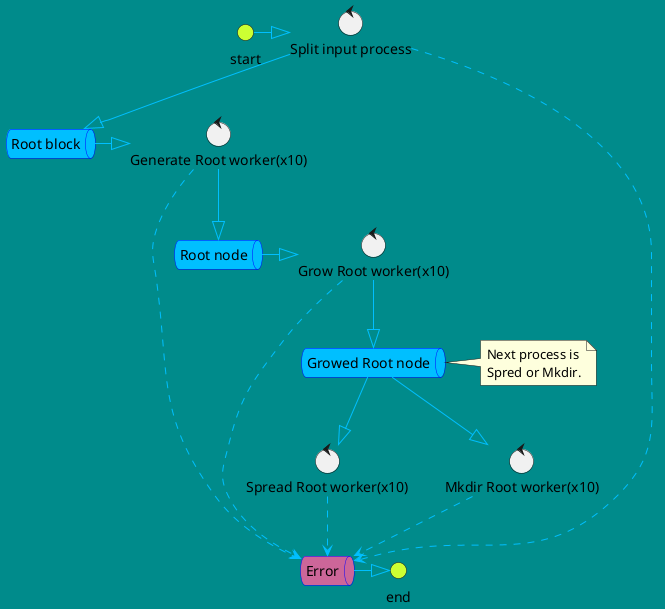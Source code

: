 @startuml
skinparam {
  backgroundColor DarkCyan

  InterfaceBackgroundColor #CCFF33
  ArrowColor DeepSkyBlue
  QueueBorderColor blue
  QueueBackgroundColor DeepSkyBlue
}

interface start

control "Split input process" as split_proc
control "Generate Root worker(x10)" as generate_root_worker
control "Grow Root worker(x10)" as grow_worker
control "Spread Root worker(x10)" as spread_worker
control "Mkdir Root worker(x10)" as mkdir_worker

queue "Root block" as split_q
queue "Root node" as root_q
queue "Growed Root node" as growing_q
note right of growing_q
Next process is
Spred or Mkdir.
end note

queue Error as err #CC6699
interface end

start -|> split_proc
split_proc --|> split_q
split_q -|> generate_root_worker
generate_root_worker --|> root_q
root_q -|> grow_worker
grow_worker --|> growing_q

growing_q -|> spread_worker
growing_q --|> mkdir_worker

split_proc ..> err
generate_root_worker ..> err
grow_worker ..> err
spread_worker ..> err
mkdir_worker ..> err

err -|> end
@enduml